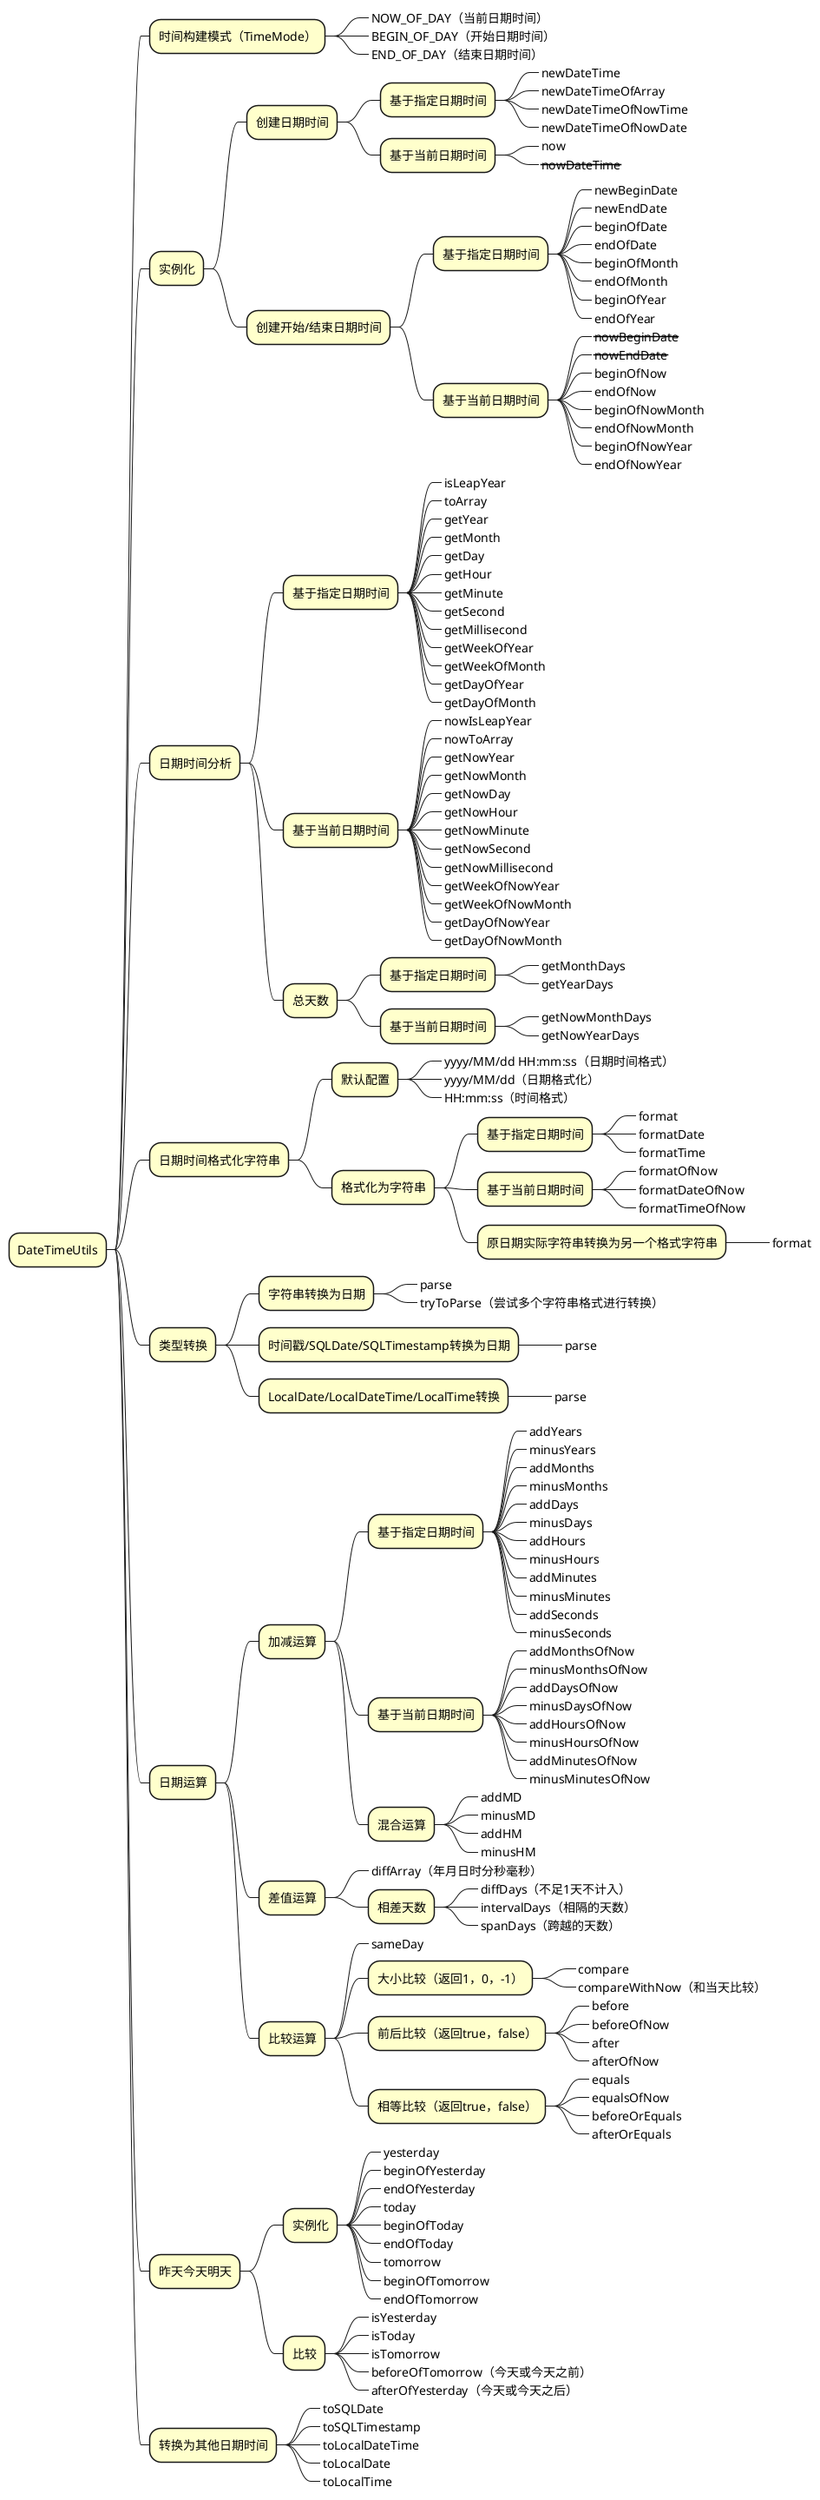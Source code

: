 @startmindmap
<style>
mindmapDiagram {
    node {
        BackgroundColor #Business
    }
}
</style>

* DateTimeUtils

** 时间构建模式（TimeMode）
***_ NOW_OF_DAY（当前日期时间）
***_ BEGIN_OF_DAY（开始日期时间）
***_ END_OF_DAY（结束日期时间）

** 实例化
*** 创建日期时间
**** 基于指定日期时间
*****_ newDateTime
*****_ newDateTimeOfArray
*****_ newDateTimeOfNowTime
*****_ newDateTimeOfNowDate
**** 基于当前日期时间
*****_ now
*****_ <del>nowDateTime</del>

*** 创建开始/结束日期时间
**** 基于指定日期时间
*****_ newBeginDate
*****_ newEndDate
*****_ beginOfDate
*****_ endOfDate
*****_ beginOfMonth
*****_ endOfMonth
*****_ beginOfYear
*****_ endOfYear
**** 基于当前日期时间
*****_ <del>nowBeginDate</del>
*****_ <del>nowEndDate</del>
*****_ beginOfNow
*****_ endOfNow
*****_ beginOfNowMonth
*****_ endOfNowMonth
*****_ beginOfNowYear
*****_ endOfNowYear

** 日期时间分析
*** 基于指定日期时间
****_ isLeapYear
****_ toArray
****_ getYear
****_ getMonth
****_ getDay
****_ getHour
****_ getMinute
****_ getSecond
****_ getMillisecond
****_ getWeekOfYear
****_ getWeekOfMonth
****_ getDayOfYear
****_ getDayOfMonth
*** 基于当前日期时间
****_ nowIsLeapYear
****_ nowToArray
****_ getNowYear
****_ getNowMonth
****_ getNowDay
****_ getNowHour
****_ getNowMinute
****_ getNowSecond
****_ getNowMillisecond
****_ getWeekOfNowYear
****_ getWeekOfNowMonth
****_ getDayOfNowYear
****_ getDayOfNowMonth
*** 总天数
**** 基于指定日期时间
*****_ getMonthDays
*****_ getYearDays
**** 基于当前日期时间
*****_ getNowMonthDays
*****_ getNowYearDays

** 日期时间格式化字符串
*** 默认配置
****_ yyyy/MM/dd HH:mm:ss（日期时间格式）
****_ yyyy/MM/dd（日期格式化）
****_ HH:mm:ss（时间格式）
*** 格式化为字符串
**** 基于指定日期时间
*****_ format
*****_ formatDate
*****_ formatTime
**** 基于当前日期时间
*****_ formatOfNow
*****_ formatDateOfNow
*****_ formatTimeOfNow
**** 原日期实际字符串转换为另一个格式字符串
*****_ format

** 类型转换
*** 字符串转换为日期
****_ parse
****_ tryToParse（尝试多个字符串格式进行转换）
*** 时间戳/SQLDate/SQLTimestamp转换为日期
****_ parse
*** LocalDate/LocalDateTime/LocalTime转换
****_ parse

** 日期运算
*** 加减运算
**** 基于指定日期时间
*****_ addYears
*****_ minusYears
*****_ addMonths
*****_ minusMonths
*****_ addDays
*****_ minusDays
*****_ addHours
*****_ minusHours
*****_ addMinutes
*****_ minusMinutes
*****_ addSeconds
*****_ minusSeconds
**** 基于当前日期时间
*****_ addMonthsOfNow
*****_ minusMonthsOfNow
*****_ addDaysOfNow
*****_ minusDaysOfNow
*****_ addHoursOfNow
*****_ minusHoursOfNow
*****_ addMinutesOfNow
*****_ minusMinutesOfNow
**** 混合运算
*****_ addMD
*****_ minusMD
*****_ addHM
*****_ minusHM
*** 差值运算
****_ diffArray（年月日时分秒毫秒）
**** 相差天数
*****_ diffDays（不足1天不计入）
*****_ intervalDays（相隔的天数）
*****_ spanDays（跨越的天数）
*** 比较运算
****_ sameDay
**** 大小比较（返回1，0，-1）
*****_ compare
*****_ compareWithNow（和当天比较）
**** 前后比较（返回true，false）
*****_ before
*****_ beforeOfNow
*****_ after
*****_ afterOfNow
**** 相等比较（返回true，false）
*****_ equals
*****_ equalsOfNow
*****_ beforeOrEquals
*****_ afterOrEquals

** 昨天今天明天
*** 实例化
****_ yesterday
****_ beginOfYesterday
****_ endOfYesterday
****_ today
****_ beginOfToday
****_ endOfToday
****_ tomorrow
****_ beginOfTomorrow
****_ endOfTomorrow
*** 比较
****_ isYesterday
****_ isToday
****_ isTomorrow
****_ beforeOfTomorrow（今天或今天之前）
****_ afterOfYesterday（今天或今天之后）

** 转换为其他日期时间
***_ toSQLDate
***_ toSQLTimestamp
***_ toLocalDateTime
***_ toLocalDate
***_ toLocalTime

@endmindmap